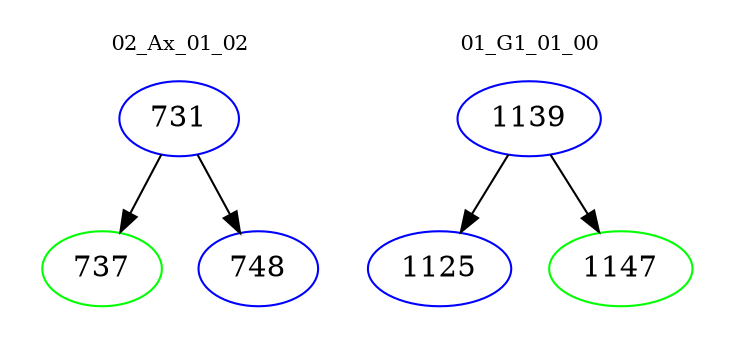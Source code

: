 digraph{
subgraph cluster_0 {
color = white
label = "02_Ax_01_02";
fontsize=10;
T0_731 [label="731", color="blue"]
T0_731 -> T0_737 [color="black"]
T0_737 [label="737", color="green"]
T0_731 -> T0_748 [color="black"]
T0_748 [label="748", color="blue"]
}
subgraph cluster_1 {
color = white
label = "01_G1_01_00";
fontsize=10;
T1_1139 [label="1139", color="blue"]
T1_1139 -> T1_1125 [color="black"]
T1_1125 [label="1125", color="blue"]
T1_1139 -> T1_1147 [color="black"]
T1_1147 [label="1147", color="green"]
}
}

